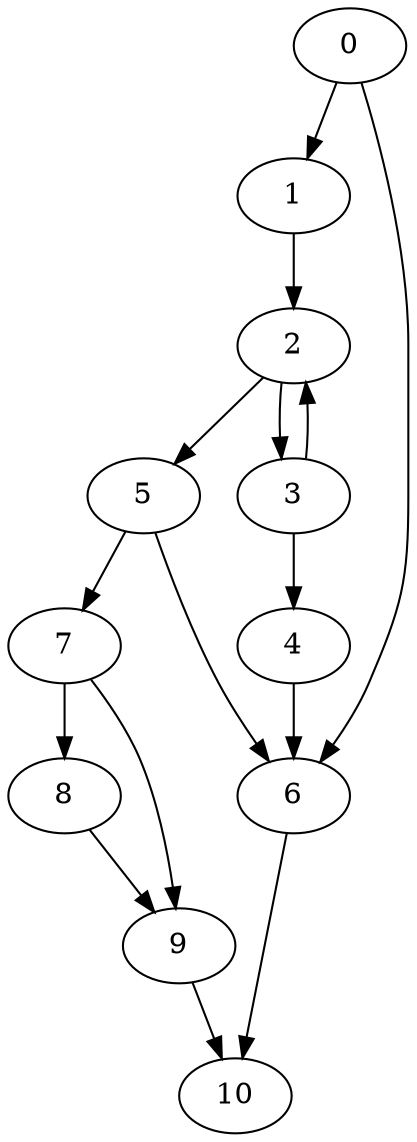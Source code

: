 digraph {
	0
	1
	2
	3
	4
	5
	6
	7
	8
	9
	10
	5 -> 7
	7 -> 8
	2 -> 3
	2 -> 5
	5 -> 6
	0 -> 6
	4 -> 6
	3 -> 4
	8 -> 9
	7 -> 9
	6 -> 10
	9 -> 10
	0 -> 1
	1 -> 2
	3 -> 2
}
